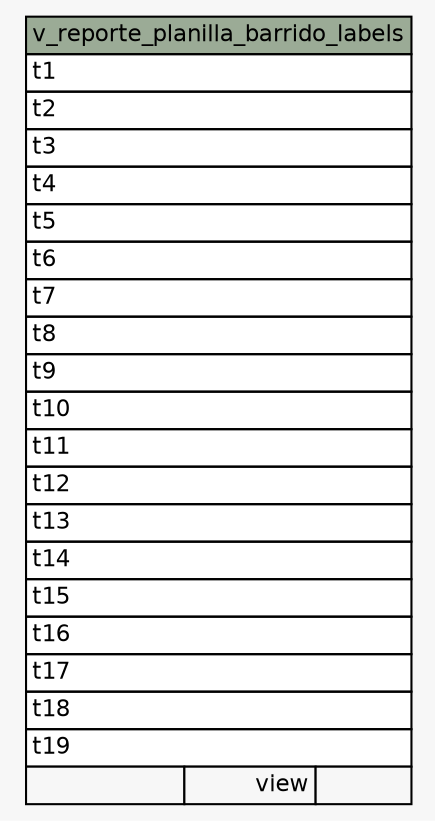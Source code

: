 // dot 2.38.0 on Linux 4.10.0-32-generic
digraph "v_reporte_planilla_barrido_labels" {
  graph [
    rankdir="RL"
    bgcolor="#f7f7f7"
  ];
  node [
    fontname="Helvetica"
    fontsize="11"
    shape="plaintext"
  ];
  edge [
    arrowsize="0.8"
  ];
  "v_reporte_planilla_barrido_labels" [
    label=<
    <TABLE BORDER="0" CELLBORDER="1" CELLSPACING="0" BGCOLOR="#ffffff">
      <TR><TD PORT="v_reporte_planilla_barrido_labels.heading" COLSPAN="3" BGCOLOR="#9bab96" ALIGN="CENTER">v_reporte_planilla_barrido_labels</TD></TR>
      <TR><TD PORT="t1" COLSPAN="3" ALIGN="LEFT">t1</TD></TR>
      <TR><TD PORT="t2" COLSPAN="3" ALIGN="LEFT">t2</TD></TR>
      <TR><TD PORT="t3" COLSPAN="3" ALIGN="LEFT">t3</TD></TR>
      <TR><TD PORT="t4" COLSPAN="3" ALIGN="LEFT">t4</TD></TR>
      <TR><TD PORT="t5" COLSPAN="3" ALIGN="LEFT">t5</TD></TR>
      <TR><TD PORT="t6" COLSPAN="3" ALIGN="LEFT">t6</TD></TR>
      <TR><TD PORT="t7" COLSPAN="3" ALIGN="LEFT">t7</TD></TR>
      <TR><TD PORT="t8" COLSPAN="3" ALIGN="LEFT">t8</TD></TR>
      <TR><TD PORT="t9" COLSPAN="3" ALIGN="LEFT">t9</TD></TR>
      <TR><TD PORT="t10" COLSPAN="3" ALIGN="LEFT">t10</TD></TR>
      <TR><TD PORT="t11" COLSPAN="3" ALIGN="LEFT">t11</TD></TR>
      <TR><TD PORT="t12" COLSPAN="3" ALIGN="LEFT">t12</TD></TR>
      <TR><TD PORT="t13" COLSPAN="3" ALIGN="LEFT">t13</TD></TR>
      <TR><TD PORT="t14" COLSPAN="3" ALIGN="LEFT">t14</TD></TR>
      <TR><TD PORT="t15" COLSPAN="3" ALIGN="LEFT">t15</TD></TR>
      <TR><TD PORT="t16" COLSPAN="3" ALIGN="LEFT">t16</TD></TR>
      <TR><TD PORT="t17" COLSPAN="3" ALIGN="LEFT">t17</TD></TR>
      <TR><TD PORT="t18" COLSPAN="3" ALIGN="LEFT">t18</TD></TR>
      <TR><TD PORT="t19" COLSPAN="3" ALIGN="LEFT">t19</TD></TR>
      <TR><TD ALIGN="LEFT" BGCOLOR="#f7f7f7">  </TD><TD ALIGN="RIGHT" BGCOLOR="#f7f7f7">view</TD><TD ALIGN="RIGHT" BGCOLOR="#f7f7f7">  </TD></TR>
    </TABLE>>
    URL="tables/v_reporte_planilla_barrido_labels.html#"
    tooltip="v_reporte_planilla_barrido_labels"
  ];
}
